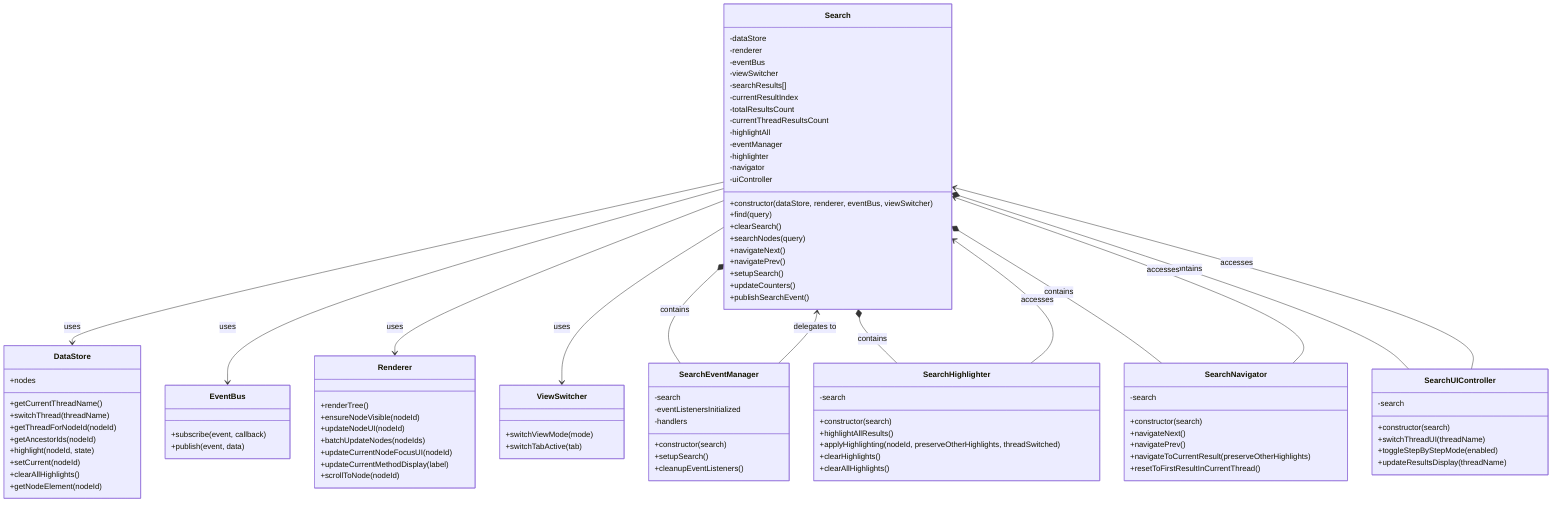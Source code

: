 classDiagram
    class Search {
        -dataStore
        -renderer
        -eventBus
        -viewSwitcher
        -searchResults[]
        -currentResultIndex
        -totalResultsCount
        -currentThreadResultsCount
        -highlightAll
        -eventManager
        -highlighter
        -navigator
        -uiController
        +constructor(dataStore, renderer, eventBus, viewSwitcher)
        +find(query)
        +clearSearch()
        +searchNodes(query)
        +navigateNext()
        +navigatePrev()
        +setupSearch()
        +updateCounters()
        +publishSearchEvent()
    }

    class SearchEventManager {
        -search
        -eventListenersInitialized
        -handlers
        +constructor(search)
        +setupSearch()
        +cleanupEventListeners()
    }

    class SearchHighlighter {
        -search
        +constructor(search)
        +highlightAllResults()
        +applyHighlighting(nodeId, preserveOtherHighlights, threadSwitched)
        +clearHighlights()
        +clearAllHighlights()
    }

    class SearchNavigator {
        -search
        +constructor(search)
        +navigateNext()
        +navigatePrev()
        +navigateToCurrentResult(preserveOtherHighlights)
        +resetToFirstResultInCurrentThread()
    }

    class SearchUIController {
        -search
        +constructor(search)
        +switchThreadUI(threadName)
        +toggleStepByStepMode(enabled)
        +updateResultsDisplay(threadName)
    }

    class DataStore {
        +nodes
        +getCurrentThreadName()
        +switchThread(threadName)
        +getThreadForNodeId(nodeId)
        +getAncestorIds(nodeId)
        +highlight(nodeId, state)
        +setCurrent(nodeId)
        +clearAllHighlights()
        +getNodeElement(nodeId)
    }

    class EventBus {
        +subscribe(event, callback)
        +publish(event, data)
    }

    class Renderer {
        +renderTree()
        +ensureNodeVisible(nodeId)
        +updateNodeUI(nodeId)
        +batchUpdateNodes(nodeIds)
        +updateCurrentNodeFocusUI(nodeId)
        +updateCurrentMethodDisplay(label)
        +scrollToNode(nodeId)
    }

    class ViewSwitcher {
        +switchViewMode(mode)
        +switchTabActive(tab)
    }

    Search --> DataStore : uses
    Search --> EventBus : uses
    Search --> Renderer : uses
    Search --> ViewSwitcher : uses
    
    Search *-- SearchEventManager : contains
    Search *-- SearchHighlighter : contains
    Search *-- SearchNavigator : contains
    Search *-- SearchUIController : contains
    
    SearchEventManager --> Search : delegates to
    SearchHighlighter --> Search : accesses
    SearchNavigator --> Search : accesses
    SearchUIController --> Search : accesses